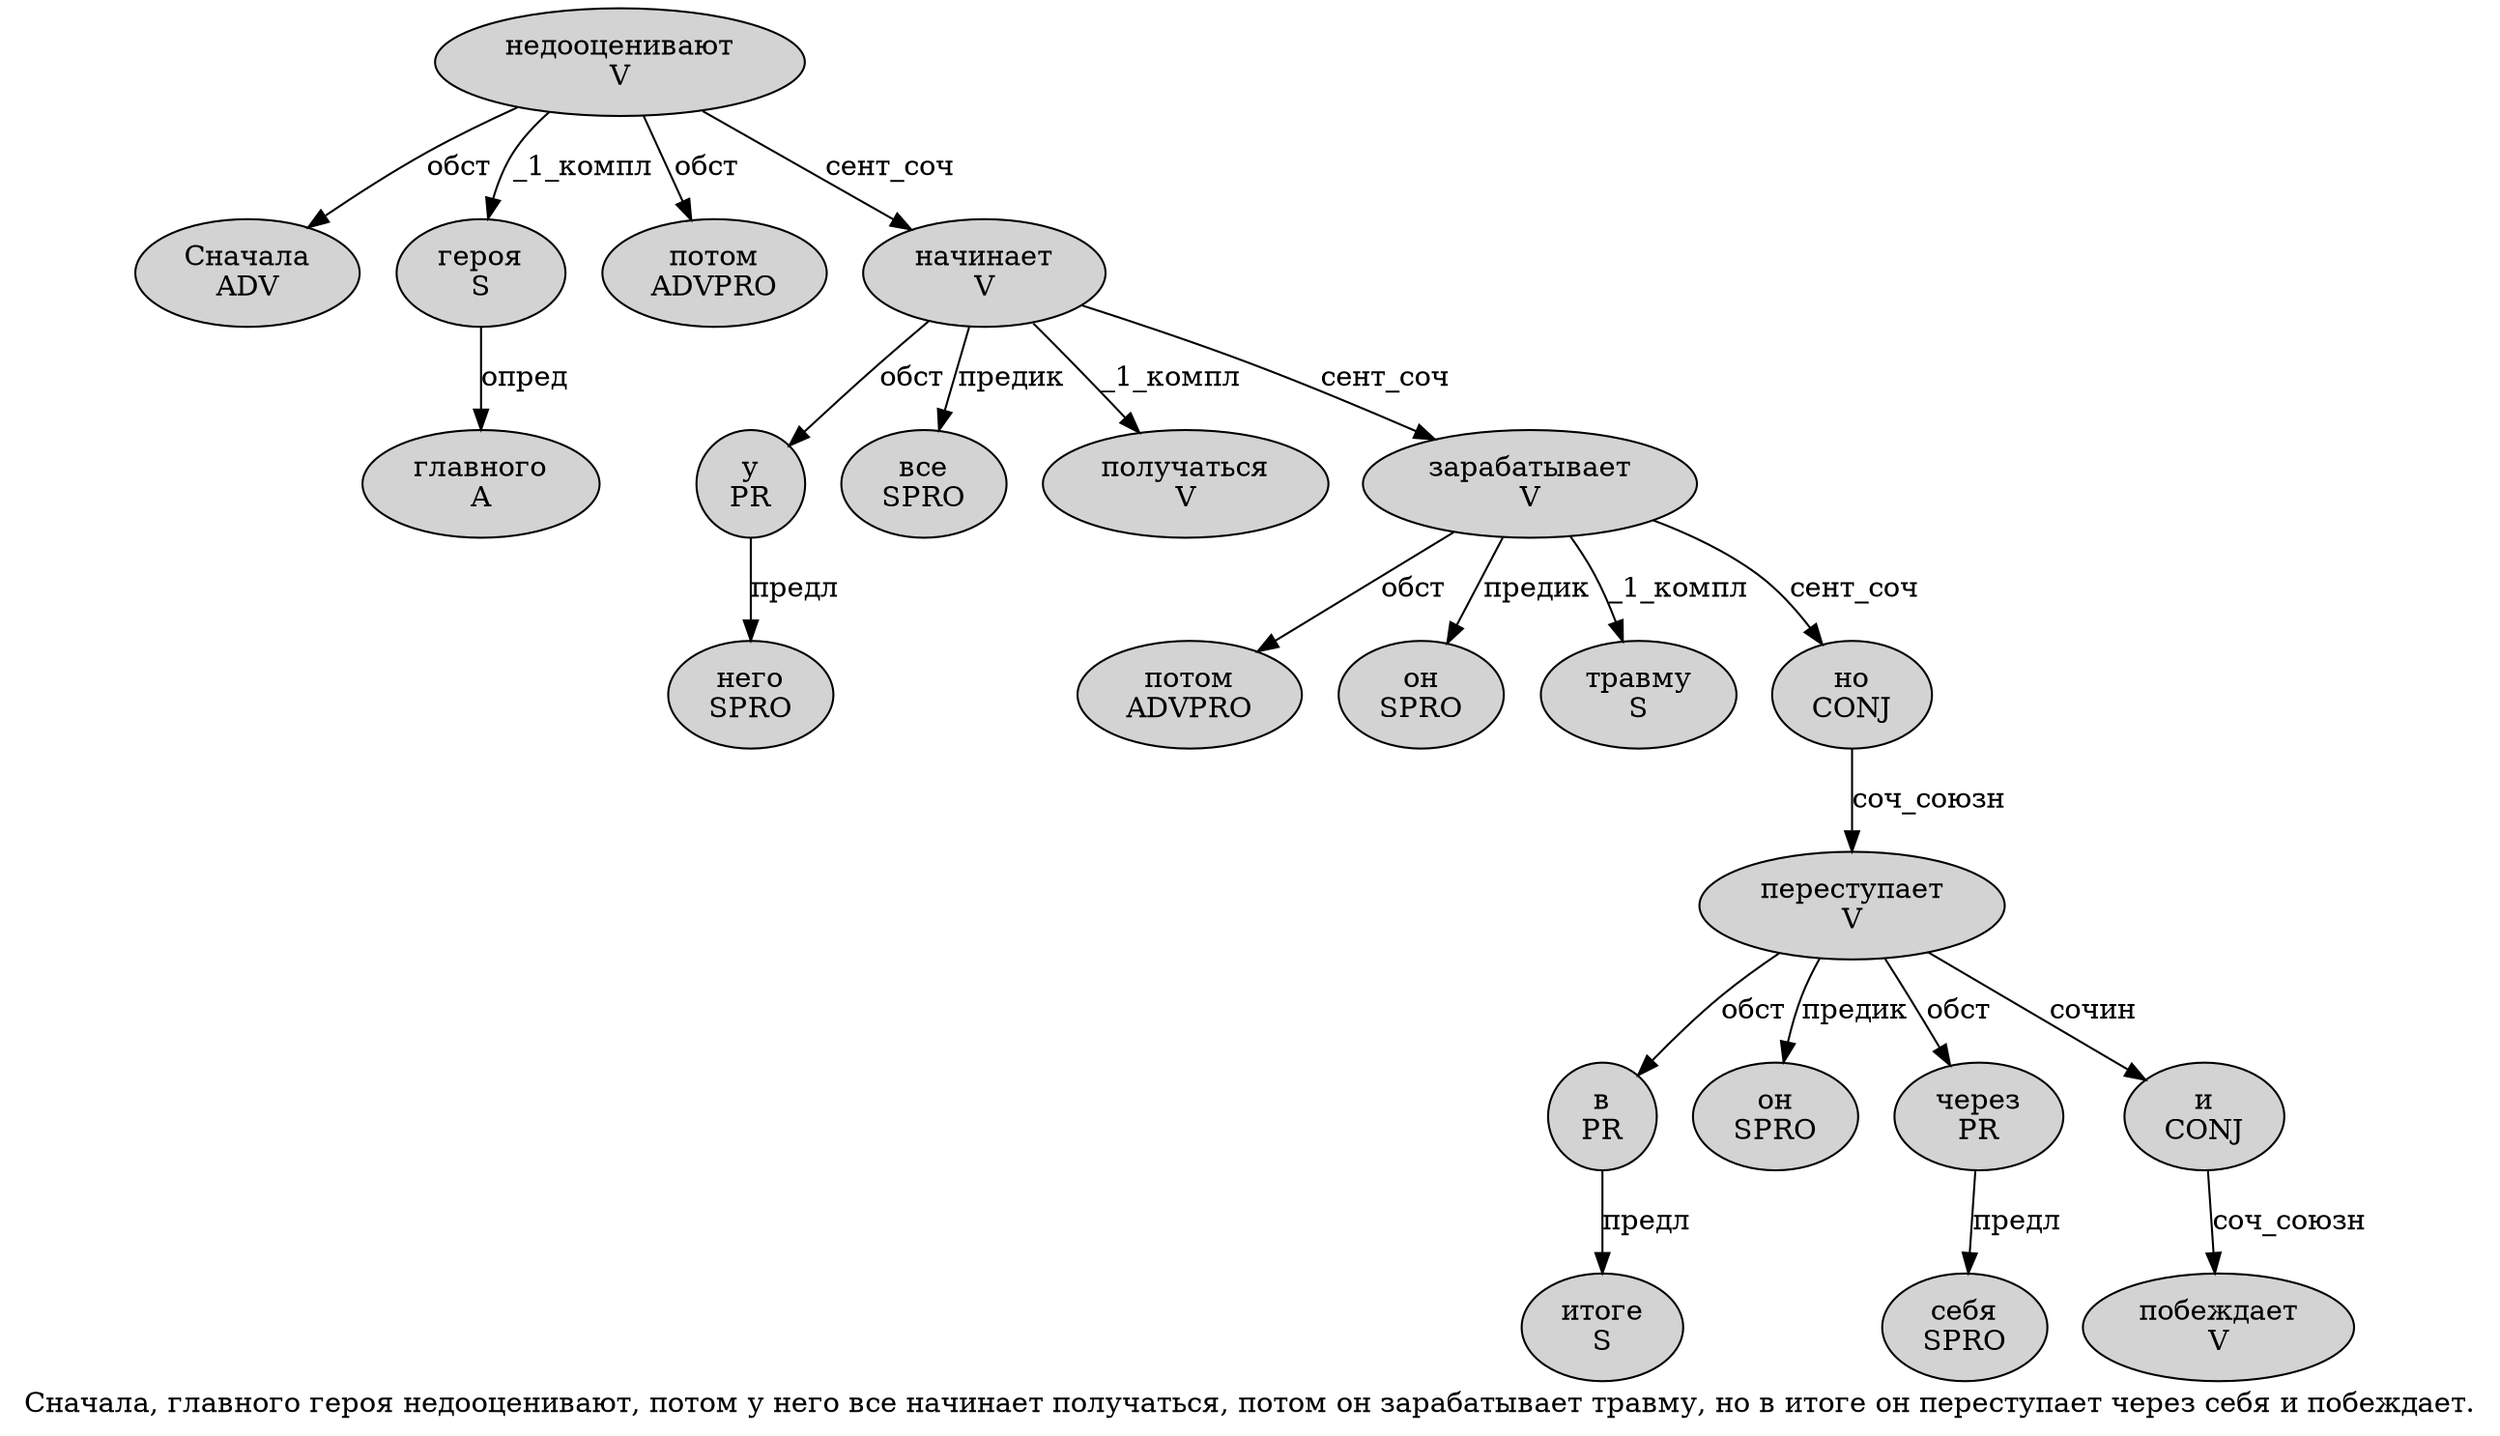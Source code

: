 digraph SENTENCE_3691 {
	graph [label="Сначала, главного героя недооценивают, потом у него все начинает получаться, потом он зарабатывает травму, но в итоге он переступает через себя и побеждает."]
	node [style=filled]
		0 [label="Сначала
ADV" color="" fillcolor=lightgray penwidth=1 shape=ellipse]
		2 [label="главного
A" color="" fillcolor=lightgray penwidth=1 shape=ellipse]
		3 [label="героя
S" color="" fillcolor=lightgray penwidth=1 shape=ellipse]
		4 [label="недооценивают
V" color="" fillcolor=lightgray penwidth=1 shape=ellipse]
		6 [label="потом
ADVPRO" color="" fillcolor=lightgray penwidth=1 shape=ellipse]
		7 [label="у
PR" color="" fillcolor=lightgray penwidth=1 shape=ellipse]
		8 [label="него
SPRO" color="" fillcolor=lightgray penwidth=1 shape=ellipse]
		9 [label="все
SPRO" color="" fillcolor=lightgray penwidth=1 shape=ellipse]
		10 [label="начинает
V" color="" fillcolor=lightgray penwidth=1 shape=ellipse]
		11 [label="получаться
V" color="" fillcolor=lightgray penwidth=1 shape=ellipse]
		13 [label="потом
ADVPRO" color="" fillcolor=lightgray penwidth=1 shape=ellipse]
		14 [label="он
SPRO" color="" fillcolor=lightgray penwidth=1 shape=ellipse]
		15 [label="зарабатывает
V" color="" fillcolor=lightgray penwidth=1 shape=ellipse]
		16 [label="травму
S" color="" fillcolor=lightgray penwidth=1 shape=ellipse]
		18 [label="но
CONJ" color="" fillcolor=lightgray penwidth=1 shape=ellipse]
		19 [label="в
PR" color="" fillcolor=lightgray penwidth=1 shape=ellipse]
		20 [label="итоге
S" color="" fillcolor=lightgray penwidth=1 shape=ellipse]
		21 [label="он
SPRO" color="" fillcolor=lightgray penwidth=1 shape=ellipse]
		22 [label="переступает
V" color="" fillcolor=lightgray penwidth=1 shape=ellipse]
		23 [label="через
PR" color="" fillcolor=lightgray penwidth=1 shape=ellipse]
		24 [label="себя
SPRO" color="" fillcolor=lightgray penwidth=1 shape=ellipse]
		25 [label="и
CONJ" color="" fillcolor=lightgray penwidth=1 shape=ellipse]
		26 [label="побеждает
V" color="" fillcolor=lightgray penwidth=1 shape=ellipse]
			15 -> 13 [label="обст"]
			15 -> 14 [label="предик"]
			15 -> 16 [label="_1_компл"]
			15 -> 18 [label="сент_соч"]
			25 -> 26 [label="соч_союзн"]
			22 -> 19 [label="обст"]
			22 -> 21 [label="предик"]
			22 -> 23 [label="обст"]
			22 -> 25 [label="сочин"]
			3 -> 2 [label="опред"]
			18 -> 22 [label="соч_союзн"]
			23 -> 24 [label="предл"]
			10 -> 7 [label="обст"]
			10 -> 9 [label="предик"]
			10 -> 11 [label="_1_компл"]
			10 -> 15 [label="сент_соч"]
			7 -> 8 [label="предл"]
			4 -> 0 [label="обст"]
			4 -> 3 [label="_1_компл"]
			4 -> 6 [label="обст"]
			4 -> 10 [label="сент_соч"]
			19 -> 20 [label="предл"]
}